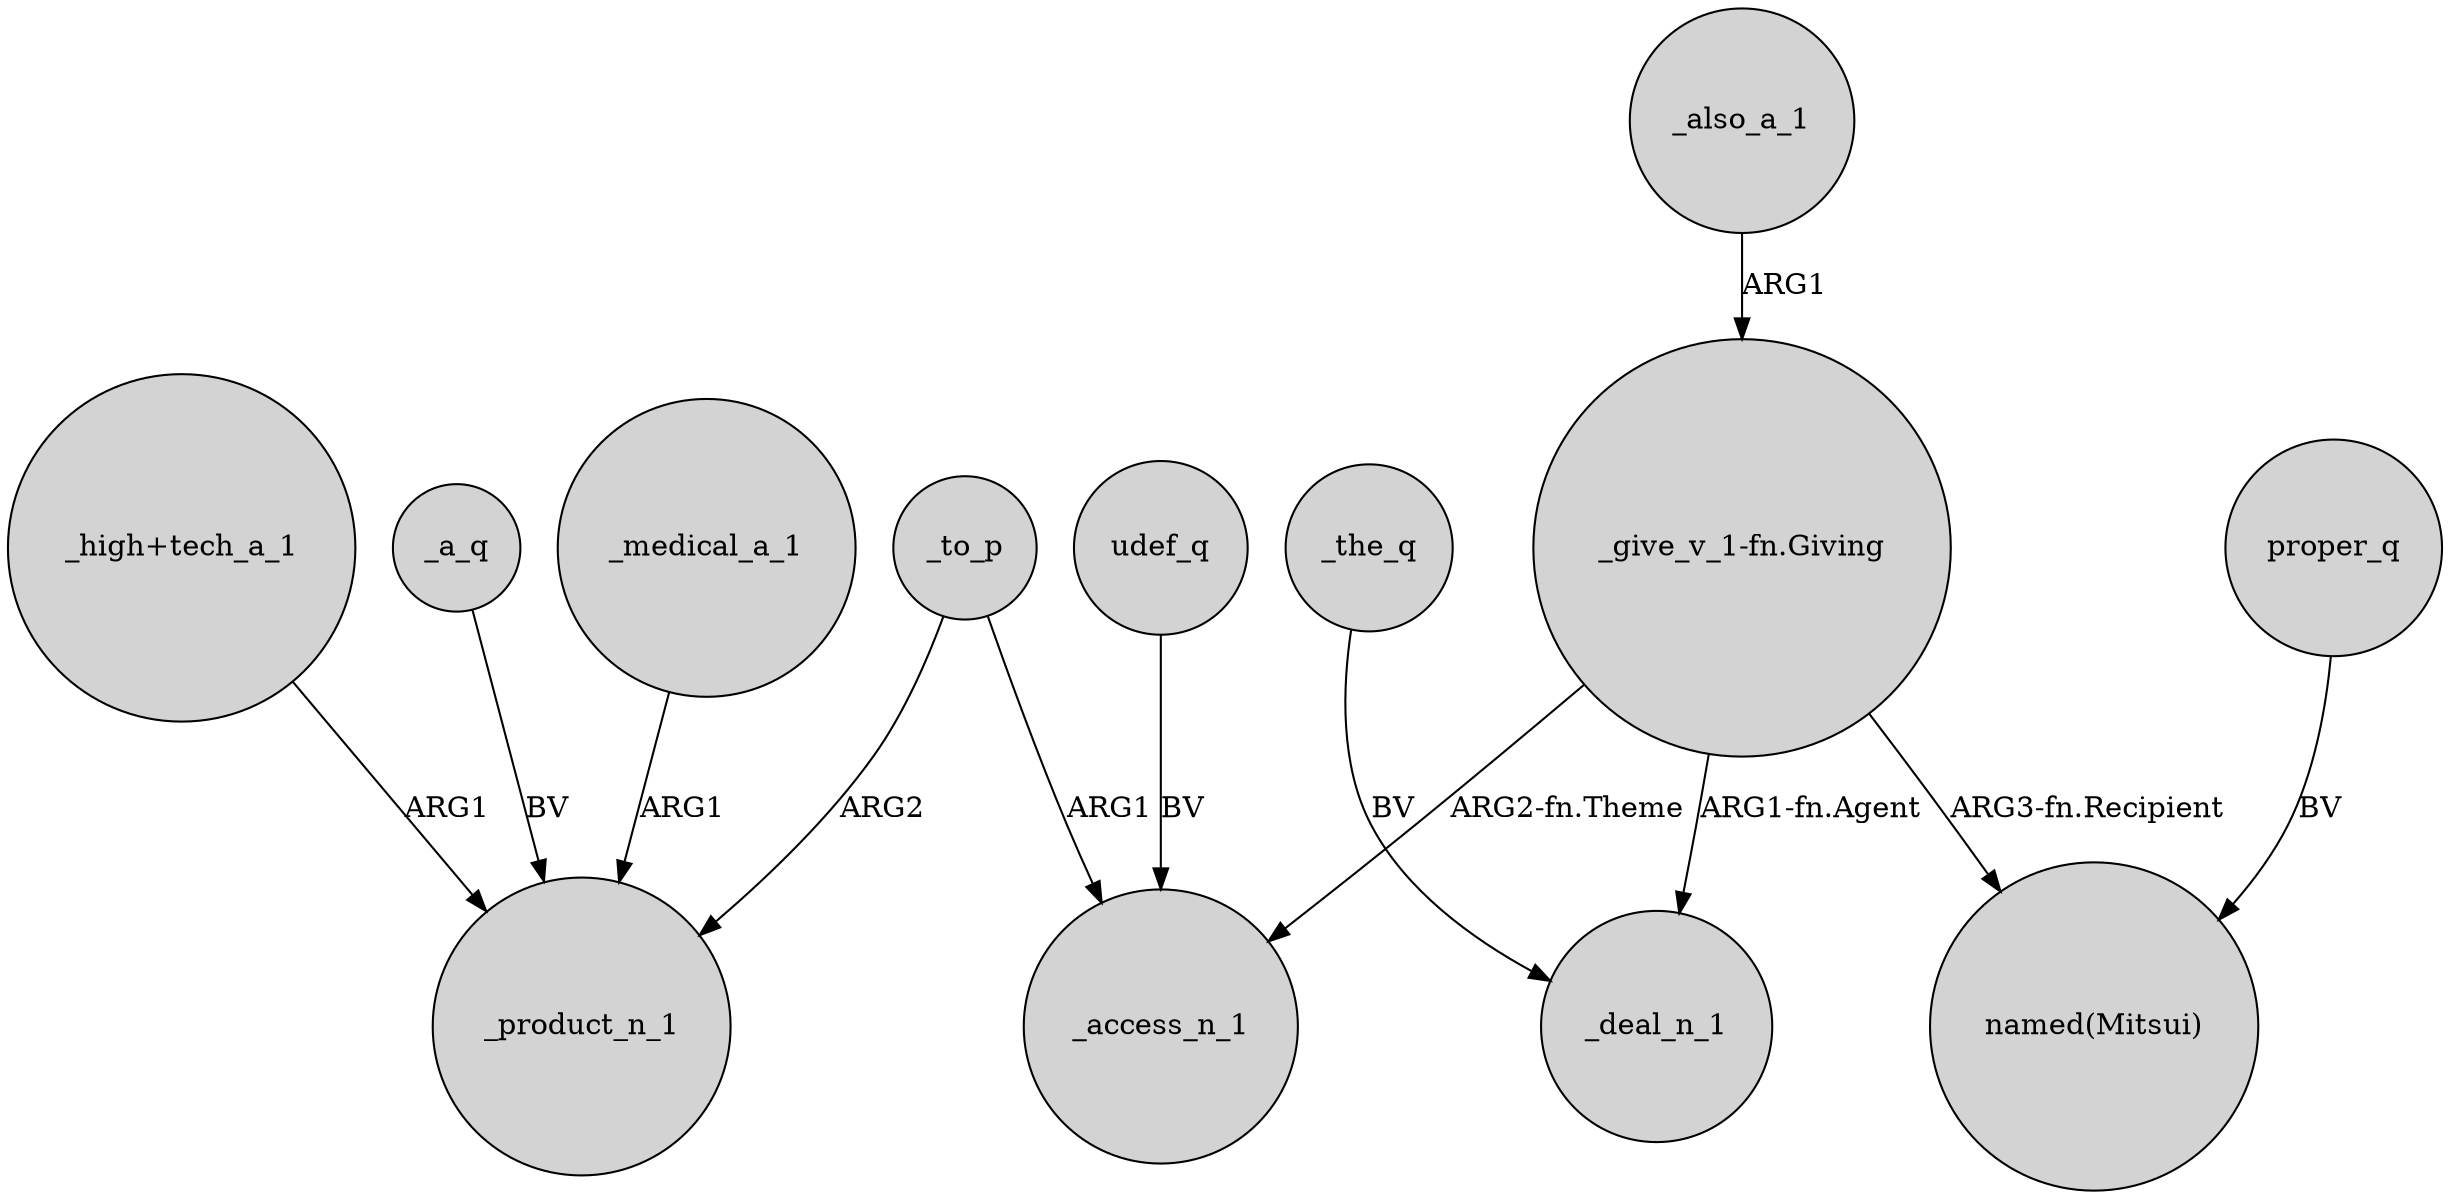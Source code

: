 digraph {
	node [shape=circle style=filled]
	_medical_a_1 -> _product_n_1 [label=ARG1]
	_to_p -> _access_n_1 [label=ARG1]
	"_give_v_1-fn.Giving" -> "named(Mitsui)" [label="ARG3-fn.Recipient"]
	_also_a_1 -> "_give_v_1-fn.Giving" [label=ARG1]
	_to_p -> _product_n_1 [label=ARG2]
	proper_q -> "named(Mitsui)" [label=BV]
	"_high+tech_a_1" -> _product_n_1 [label=ARG1]
	"_give_v_1-fn.Giving" -> _deal_n_1 [label="ARG1-fn.Agent"]
	_the_q -> _deal_n_1 [label=BV]
	_a_q -> _product_n_1 [label=BV]
	udef_q -> _access_n_1 [label=BV]
	"_give_v_1-fn.Giving" -> _access_n_1 [label="ARG2-fn.Theme"]
}
